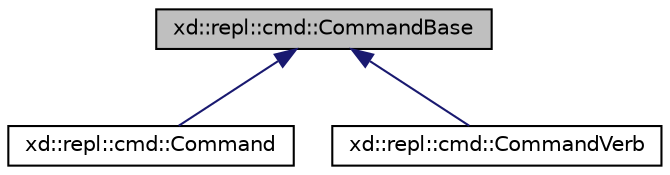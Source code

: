 digraph "xd::repl::cmd::CommandBase"
{
  edge [fontname="Helvetica",fontsize="10",labelfontname="Helvetica",labelfontsize="10"];
  node [fontname="Helvetica",fontsize="10",shape=record];
  Node0 [label="xd::repl::cmd::CommandBase",height=0.2,width=0.4,color="black", fillcolor="grey75", style="filled", fontcolor="black"];
  Node0 -> Node1 [dir="back",color="midnightblue",fontsize="10",style="solid"];
  Node1 [label="xd::repl::cmd::Command",height=0.2,width=0.4,color="black", fillcolor="white", style="filled",URL="$classxd_1_1repl_1_1cmd_1_1_command.html"];
  Node0 -> Node2 [dir="back",color="midnightblue",fontsize="10",style="solid"];
  Node2 [label="xd::repl::cmd::CommandVerb",height=0.2,width=0.4,color="black", fillcolor="white", style="filled",URL="$classxd_1_1repl_1_1cmd_1_1_command_verb.html"];
}
